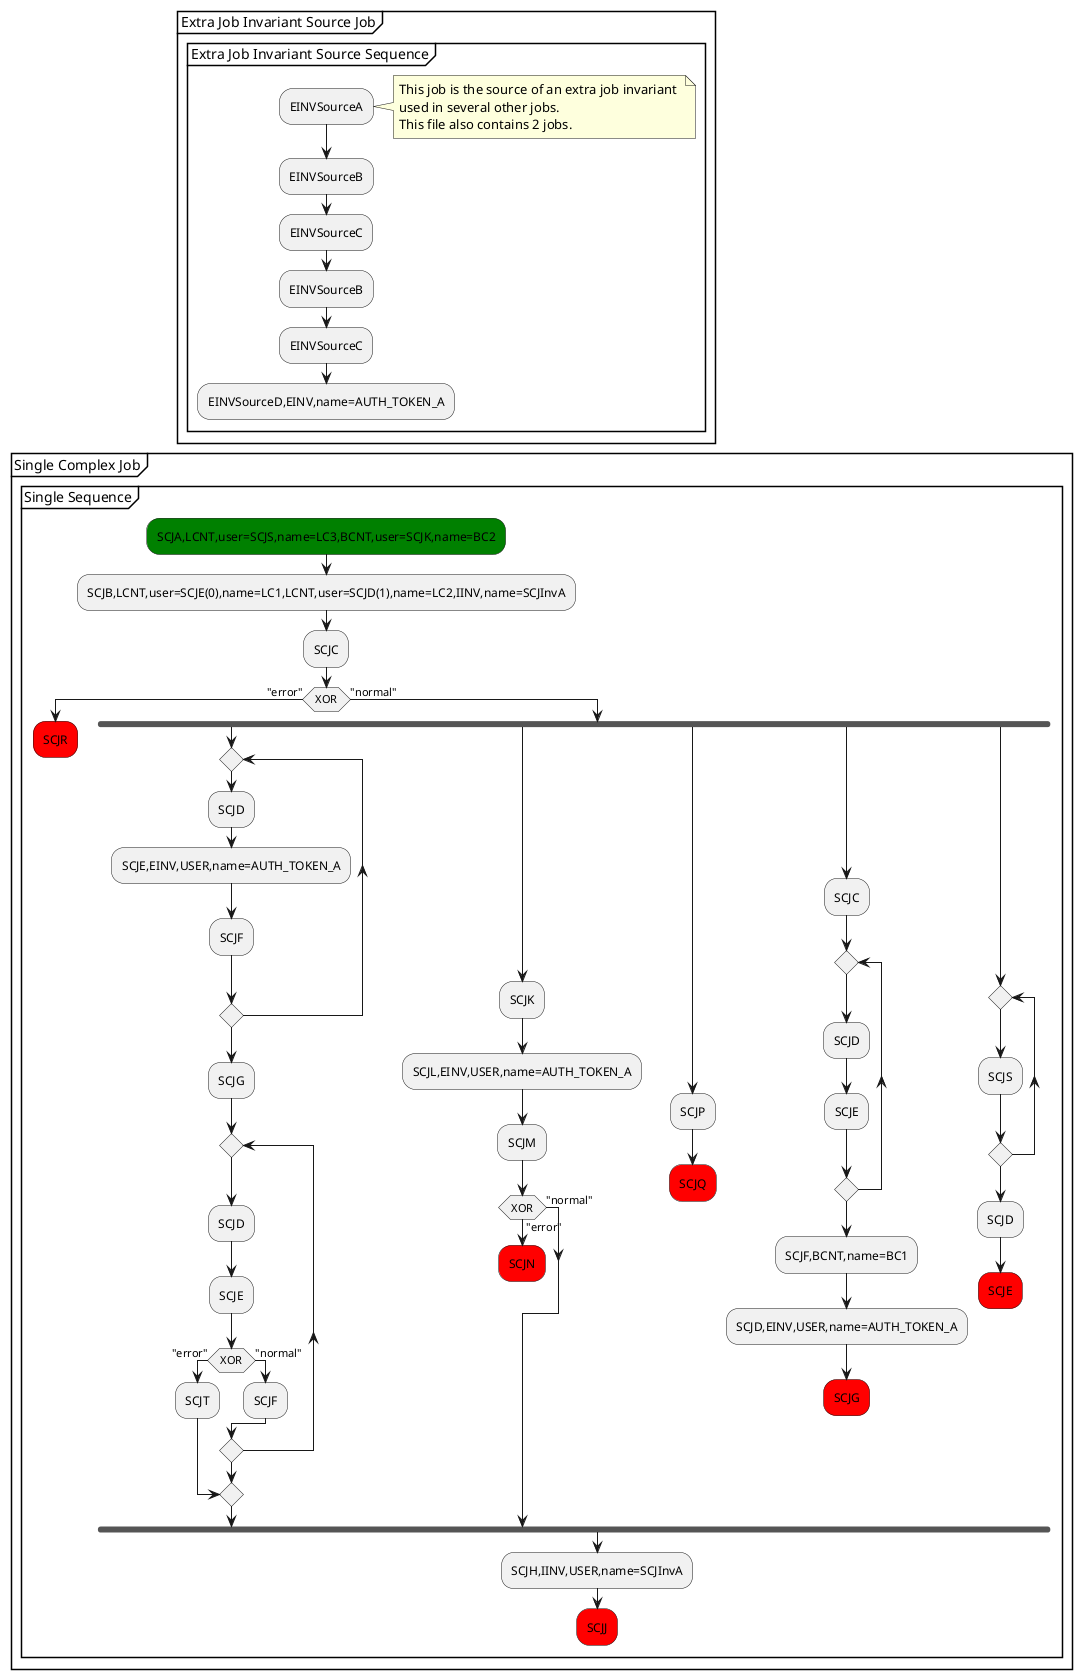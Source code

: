 @startuml

partition "Extra Job Invariant Source Job" {
group "Extra Job Invariant Source Sequence"
  :EINVSourceA;
  note right
    This job is the source of an extra job invariant 
    used in several other jobs.
    This file also contains 2 jobs.
  end note
  :EINVSourceB;
  :EINVSourceC;
  :EINVSourceB;
  :EINVSourceC;
  :EINVSourceD,EINV,name=AUTH_TOKEN_A;
  detach
end group
}

partition "Single Complex Job" {
group "Single Sequence"

  #green:SCJA,LCNT,user=SCJS,name=LC3,BCNT,user=SCJK,name=BC2;
  :SCJB,LCNT,user=SCJE(0),name=LC1,LCNT,user=SCJD(1),name=LC2,IINV,name=SCJInvA;
  :SCJC;
  if (XOR) then ("error")
    #red:SCJR;
    detach
  else ("normal")
    fork
      repeat
        :SCJD;
        :SCJE,EINV,USER,name=AUTH_TOKEN_A;
        :SCJF;
      repeat while
      :SCJG;
      repeat
        :SCJD;
        :SCJE;
        if (XOR) then ("error")
          :SCJT;
          break
        else ("normal")
          :SCJF;
        endif
      repeat while
    fork again
      :SCJK;
      :SCJL,EINV,USER,name=AUTH_TOKEN_A;
      :SCJM;
      if (XOR) then ("error")
        #red:SCJN;
        detach
      else ("normal")  
      endif    
    fork again
      :SCJP;
      #red:SCJQ;
      detach
    fork again
      :SCJC;
      repeat
        :SCJD;
        :SCJE;
      repeat while
      :SCJF,BCNT,name=BC1;
      :SCJD,EINV,USER,name=AUTH_TOKEN_A;
      #red:SCJG;
      detach
    fork again
      repeat
        :SCJS;
      repeat while
      :SCJD;
      #red:SCJE;
      detach
    end fork
    :SCJH,IINV,USER,name=SCJInvA;
    #red:SCJJ;
    detach
  endif
end group
}
@enduml